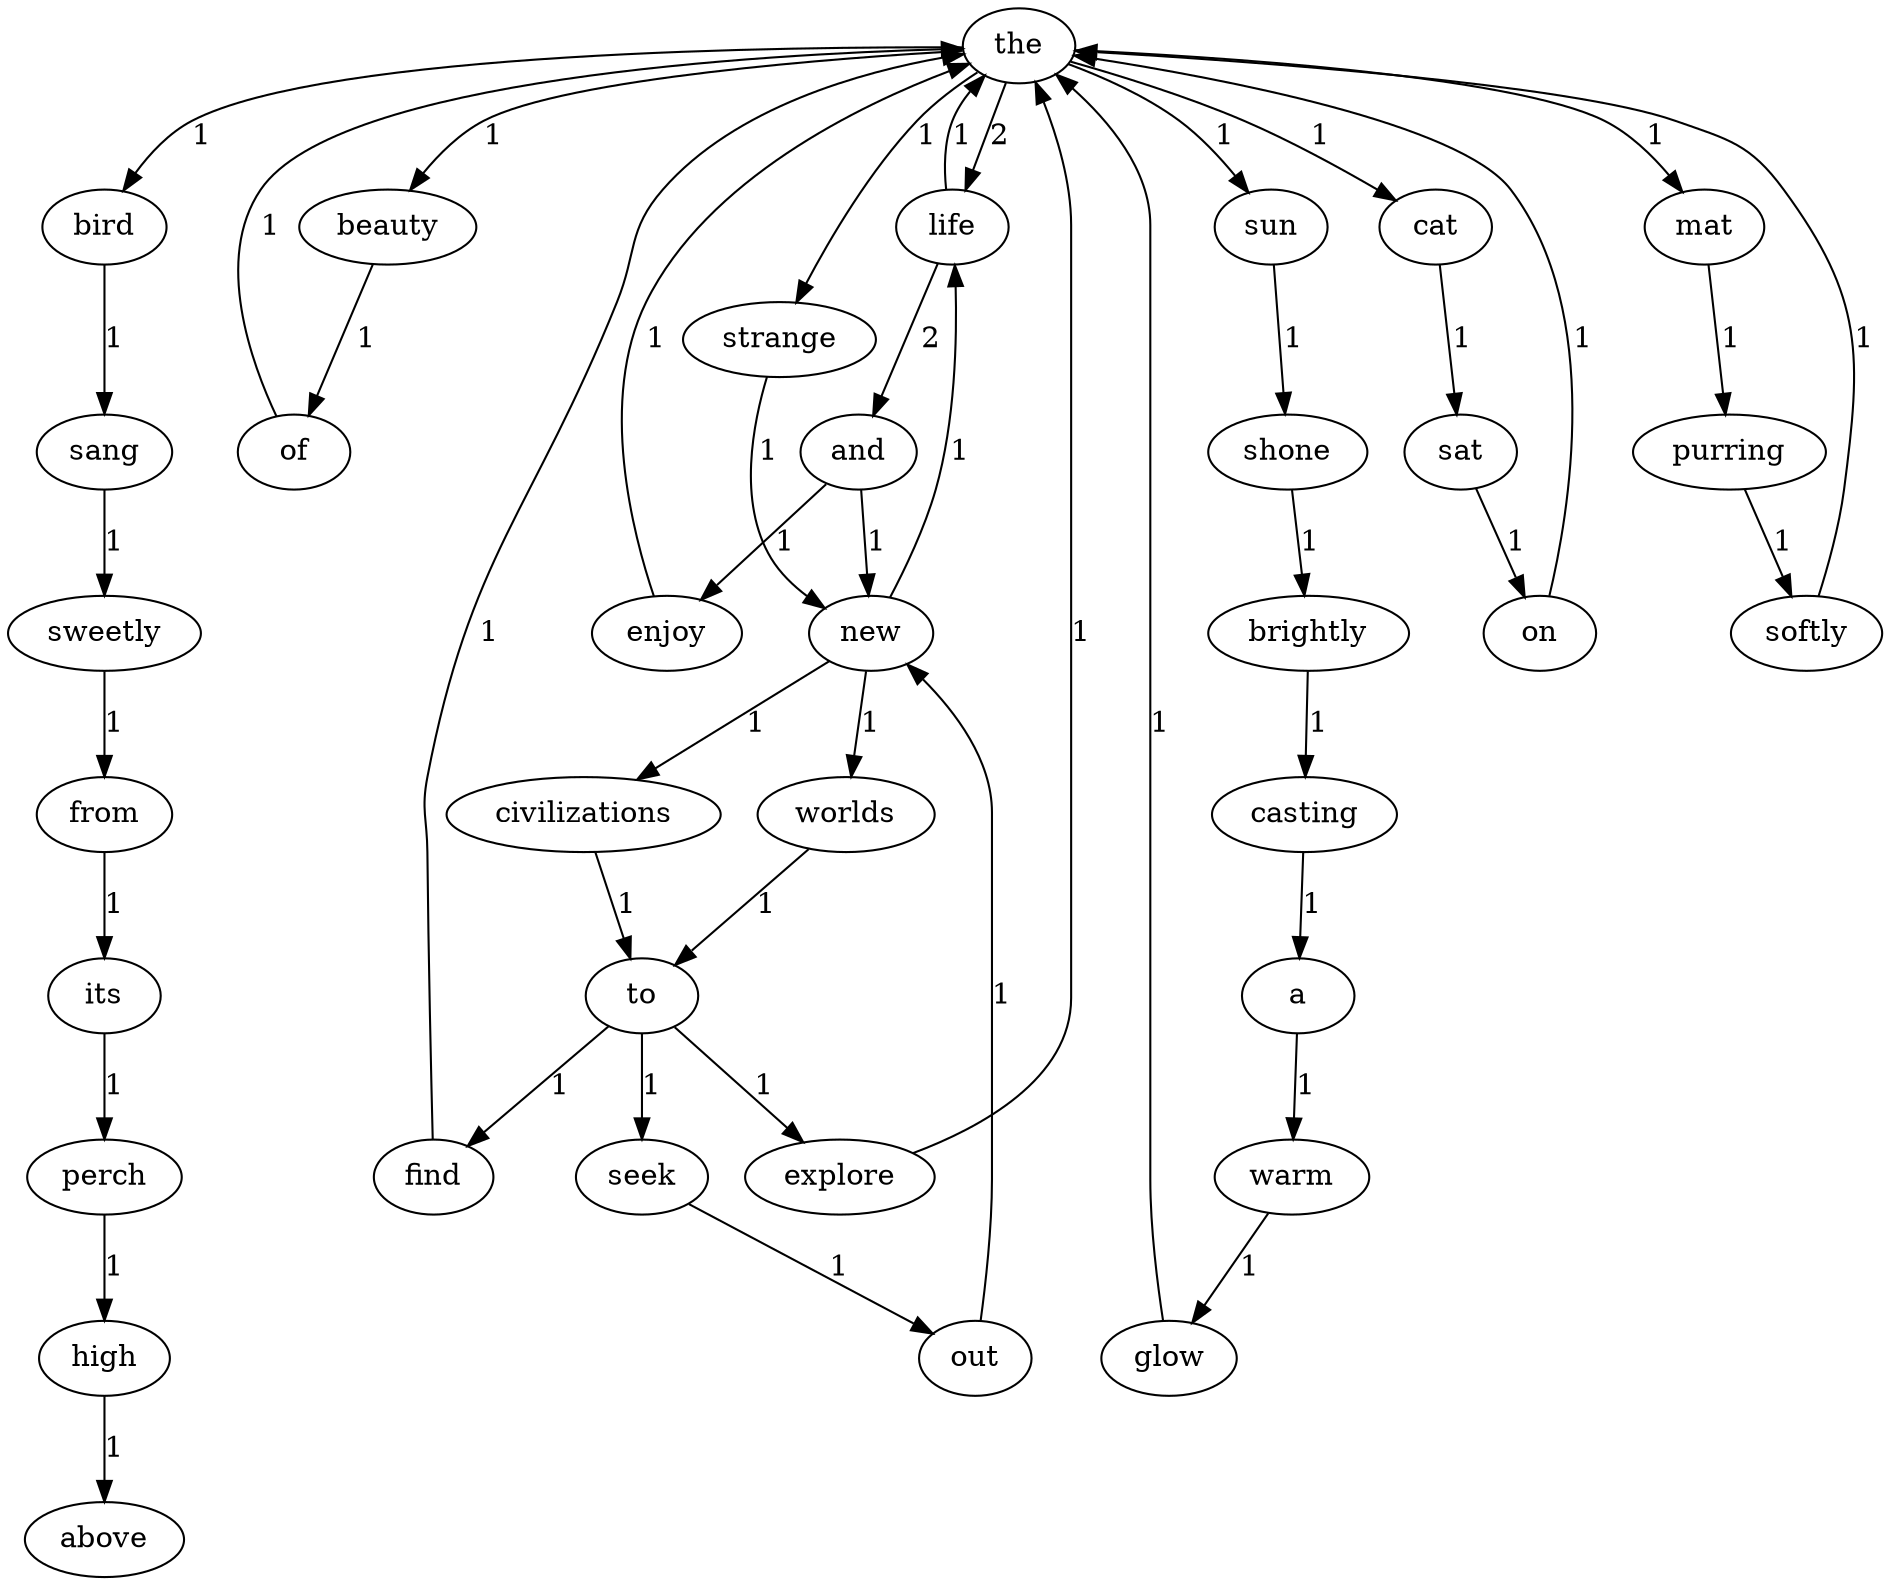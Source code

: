 digraph G {
	sweetly -> from [label="1"];
	worlds -> to [label="1"];
	beauty -> of [label="1"];
	brightly -> casting [label="1"];
	enjoy -> the [label="1"];
	seek -> out [label="1"];
	sun -> shone [label="1"];
	life -> the [label="1"];
	life -> and [label="2"];
	out -> new [label="1"];
	high -> above [label="1"];
	and -> new [label="1"];
	and -> enjoy [label="1"];
	find -> the [label="1"];
	of -> the [label="1"];
	cat -> sat [label="1"];
	bird -> sang [label="1"];
	casting -> a [label="1"];
	from -> its [label="1"];
	perch -> high [label="1"];
	civilizations -> to [label="1"];
	on -> the [label="1"];
	new -> worlds [label="1"];
	new -> civilizations [label="1"];
	new -> life [label="1"];
	mat -> purring [label="1"];
	purring -> softly [label="1"];
	a -> warm [label="1"];
	explore -> the [label="1"];
	sat -> on [label="1"];
	its -> perch [label="1"];
	strange -> new [label="1"];
	the -> mat [label="1"];
	the -> beauty [label="1"];
	the -> bird [label="1"];
	the -> cat [label="1"];
	the -> sun [label="1"];
	the -> life [label="2"];
	the -> strange [label="1"];
	warm -> glow [label="1"];
	sang -> sweetly [label="1"];
	shone -> brightly [label="1"];
	to -> explore [label="1"];
	to -> find [label="1"];
	to -> seek [label="1"];
	glow -> the [label="1"];
	softly -> the [label="1"];
}